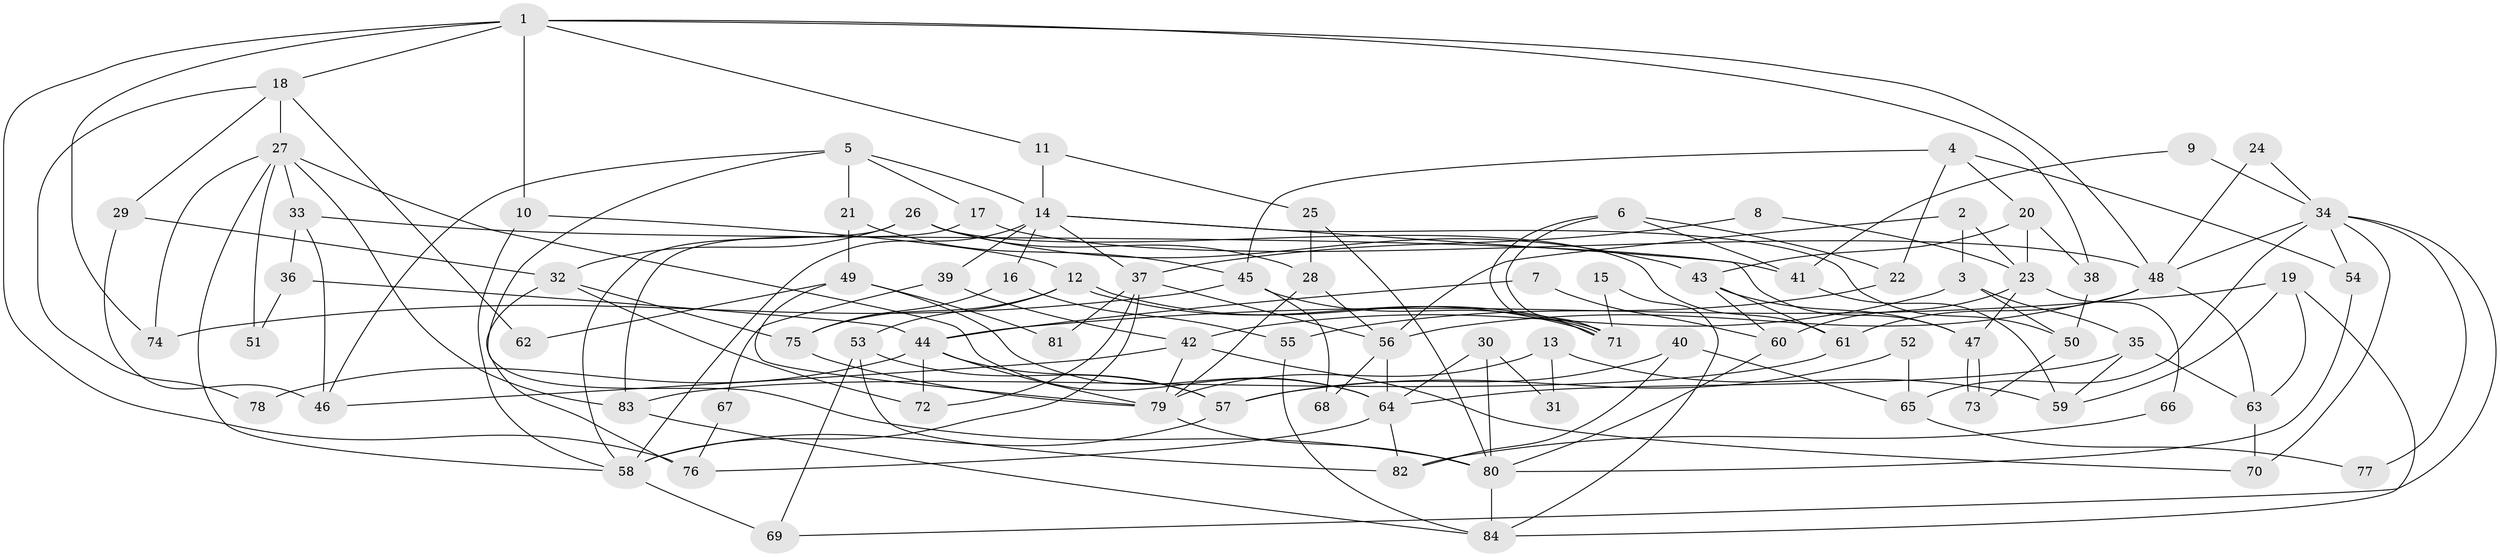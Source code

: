 // Generated by graph-tools (version 1.1) at 2025/26/03/09/25 03:26:19]
// undirected, 84 vertices, 168 edges
graph export_dot {
graph [start="1"]
  node [color=gray90,style=filled];
  1;
  2;
  3;
  4;
  5;
  6;
  7;
  8;
  9;
  10;
  11;
  12;
  13;
  14;
  15;
  16;
  17;
  18;
  19;
  20;
  21;
  22;
  23;
  24;
  25;
  26;
  27;
  28;
  29;
  30;
  31;
  32;
  33;
  34;
  35;
  36;
  37;
  38;
  39;
  40;
  41;
  42;
  43;
  44;
  45;
  46;
  47;
  48;
  49;
  50;
  51;
  52;
  53;
  54;
  55;
  56;
  57;
  58;
  59;
  60;
  61;
  62;
  63;
  64;
  65;
  66;
  67;
  68;
  69;
  70;
  71;
  72;
  73;
  74;
  75;
  76;
  77;
  78;
  79;
  80;
  81;
  82;
  83;
  84;
  1 -- 10;
  1 -- 48;
  1 -- 11;
  1 -- 18;
  1 -- 38;
  1 -- 74;
  1 -- 76;
  2 -- 56;
  2 -- 3;
  2 -- 23;
  3 -- 50;
  3 -- 42;
  3 -- 35;
  4 -- 20;
  4 -- 45;
  4 -- 22;
  4 -- 54;
  5 -- 17;
  5 -- 14;
  5 -- 21;
  5 -- 46;
  5 -- 80;
  6 -- 41;
  6 -- 71;
  6 -- 71;
  6 -- 22;
  7 -- 60;
  7 -- 44;
  8 -- 23;
  8 -- 37;
  9 -- 41;
  9 -- 34;
  10 -- 58;
  10 -- 12;
  11 -- 25;
  11 -- 14;
  12 -- 75;
  12 -- 71;
  12 -- 71;
  12 -- 53;
  13 -- 59;
  13 -- 79;
  13 -- 31;
  14 -- 47;
  14 -- 16;
  14 -- 37;
  14 -- 39;
  14 -- 50;
  14 -- 58;
  15 -- 71;
  15 -- 84;
  16 -- 55;
  16 -- 75;
  17 -- 83;
  17 -- 48;
  18 -- 27;
  18 -- 29;
  18 -- 62;
  18 -- 78;
  19 -- 44;
  19 -- 63;
  19 -- 59;
  19 -- 84;
  20 -- 43;
  20 -- 23;
  20 -- 38;
  21 -- 45;
  21 -- 49;
  22 -- 55;
  23 -- 60;
  23 -- 47;
  23 -- 66;
  24 -- 48;
  24 -- 34;
  25 -- 80;
  25 -- 28;
  26 -- 58;
  26 -- 43;
  26 -- 28;
  26 -- 32;
  26 -- 61;
  27 -- 58;
  27 -- 64;
  27 -- 33;
  27 -- 51;
  27 -- 74;
  27 -- 83;
  28 -- 79;
  28 -- 56;
  29 -- 32;
  29 -- 46;
  30 -- 80;
  30 -- 64;
  30 -- 31;
  32 -- 76;
  32 -- 72;
  32 -- 75;
  33 -- 46;
  33 -- 36;
  33 -- 41;
  34 -- 54;
  34 -- 70;
  34 -- 48;
  34 -- 65;
  34 -- 69;
  34 -- 77;
  35 -- 64;
  35 -- 59;
  35 -- 63;
  36 -- 44;
  36 -- 51;
  37 -- 58;
  37 -- 56;
  37 -- 72;
  37 -- 81;
  38 -- 50;
  39 -- 42;
  39 -- 67;
  40 -- 57;
  40 -- 82;
  40 -- 65;
  41 -- 59;
  42 -- 79;
  42 -- 46;
  42 -- 70;
  43 -- 61;
  43 -- 47;
  43 -- 60;
  44 -- 79;
  44 -- 72;
  44 -- 57;
  44 -- 78;
  45 -- 74;
  45 -- 71;
  45 -- 68;
  47 -- 73;
  47 -- 73;
  48 -- 56;
  48 -- 61;
  48 -- 63;
  49 -- 79;
  49 -- 62;
  49 -- 64;
  49 -- 81;
  50 -- 73;
  52 -- 65;
  52 -- 57;
  53 -- 57;
  53 -- 69;
  53 -- 82;
  54 -- 80;
  55 -- 84;
  56 -- 64;
  56 -- 68;
  57 -- 58;
  58 -- 69;
  60 -- 80;
  61 -- 83;
  63 -- 70;
  64 -- 76;
  64 -- 82;
  65 -- 77;
  66 -- 82;
  67 -- 76;
  75 -- 79;
  79 -- 80;
  80 -- 84;
  83 -- 84;
}
